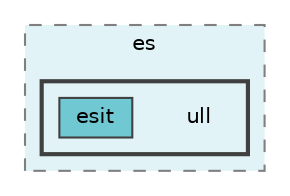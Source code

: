 digraph "src/main/java/es/ull"
{
 // LATEX_PDF_SIZE
  bgcolor="transparent";
  edge [fontname=Helvetica,fontsize=10,labelfontname=Helvetica,labelfontsize=10];
  node [fontname=Helvetica,fontsize=10,shape=box,height=0.2,width=0.4];
  compound=true
  subgraph clusterdir_f9b1e2a59d62d001356ff527358589e3 {
    graph [ bgcolor="#e1f3f6", pencolor="grey50", label="es", fontname=Helvetica,fontsize=10 style="filled,dashed", URL="dir_f9b1e2a59d62d001356ff527358589e3.html",tooltip=""]
  subgraph clusterdir_5e4a5b0330a43e454ff3ad9bcb612958 {
    graph [ bgcolor="#e1f3f6", pencolor="grey25", label="", fontname=Helvetica,fontsize=10 style="filled,bold", URL="dir_5e4a5b0330a43e454ff3ad9bcb612958.html",tooltip=""]
    dir_5e4a5b0330a43e454ff3ad9bcb612958 [shape=plaintext, label="ull"];
  dir_ff138097d92aca141cd969d7c10ce4fe [label="esit", fillcolor="#70c8d3", color="grey25", style="filled", URL="dir_ff138097d92aca141cd969d7c10ce4fe.html",tooltip=""];
  }
  }
}
